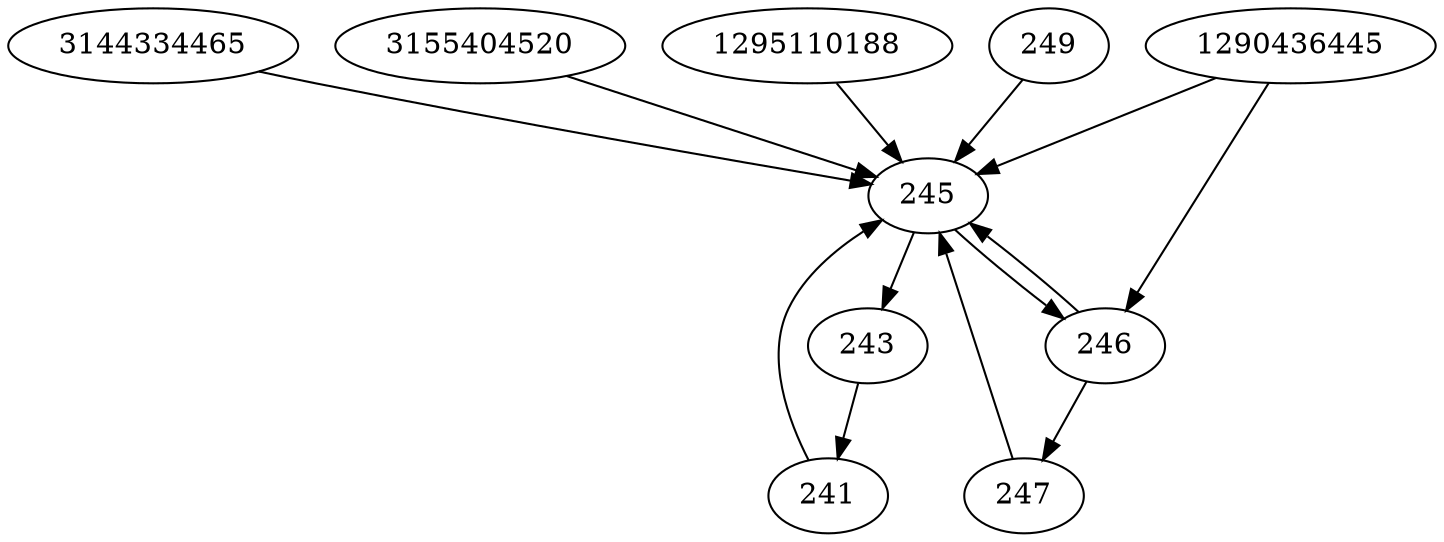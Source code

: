 strict digraph  {
3144334465;
3155404520;
1295110188;
241;
243;
245;
246;
247;
249;
1290436445;
3144334465 -> 245;
3155404520 -> 245;
1295110188 -> 245;
241 -> 245;
243 -> 241;
245 -> 246;
245 -> 243;
246 -> 247;
246 -> 245;
247 -> 245;
249 -> 245;
1290436445 -> 245;
1290436445 -> 246;
}
